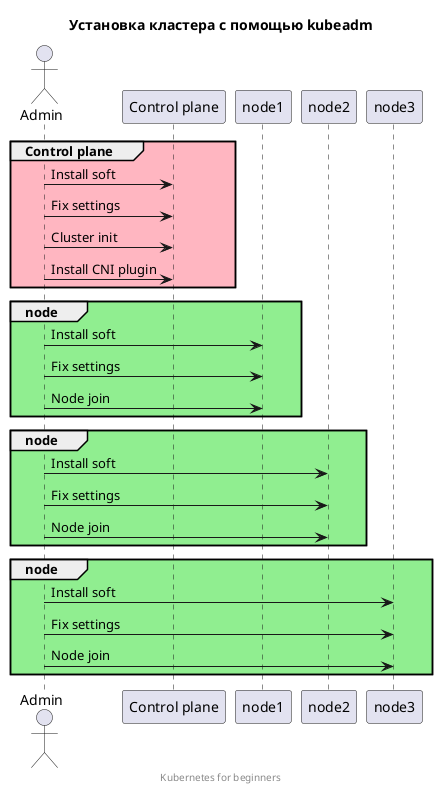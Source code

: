 @startuml 10-kubeadm-install

title Установка кластера с помощью kubeadm
footer Kubernetes for beginners
scale max 1024 width

actor Admin
participant "Control plane" as cp
participant node1
participant node2
participant node3

group #LightPink Control plane
    Admin -> cp: Install soft
    Admin -> cp: Fix settings
    Admin -> cp: Cluster init
    Admin -> cp: Install CNI plugin
end

group #LightGreen node
    Admin -> node1: Install soft
    Admin -> node1: Fix settings
    Admin -> node1: Node join
end

group #LightGreen node
    Admin -> node2: Install soft
    Admin -> node2: Fix settings
    Admin -> node2: Node join
end

group #LightGreen node
    Admin -> node3: Install soft
    Admin -> node3: Fix settings
    Admin -> node3: Node join
end

@enduml
